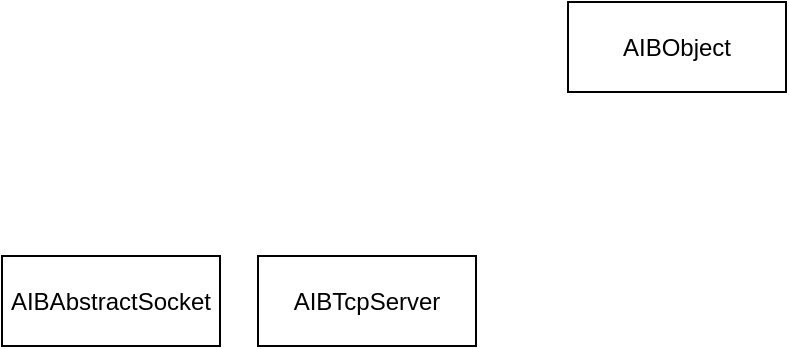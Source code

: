 <mxfile version="22.1.5" type="github">
  <diagram name="aloneisbestes_net" id="gqIzQoZbnaUB3xAkek2J">
    <mxGraphModel dx="1834" dy="345" grid="0" gridSize="10" guides="1" tooltips="1" connect="1" arrows="1" fold="1" page="0" pageScale="1" pageWidth="827" pageHeight="1169" math="0" shadow="0">
      <root>
        <mxCell id="0" />
        <mxCell id="1" parent="0" />
        <mxCell id="Z-br_Cgl0osoN-3U4cSw-1" value="AIBObject" style="rounded=0;whiteSpace=wrap;html=1;" vertex="1" parent="1">
          <mxGeometry x="152" y="431" width="109" height="45" as="geometry" />
        </mxCell>
        <mxCell id="Z-br_Cgl0osoN-3U4cSw-2" value="AIBAbstractSocket" style="rounded=0;whiteSpace=wrap;html=1;" vertex="1" parent="1">
          <mxGeometry x="-131" y="558" width="109" height="45" as="geometry" />
        </mxCell>
        <mxCell id="Z-br_Cgl0osoN-3U4cSw-3" value="AIBTcpServer" style="rounded=0;whiteSpace=wrap;html=1;" vertex="1" parent="1">
          <mxGeometry x="-3" y="558" width="109" height="45" as="geometry" />
        </mxCell>
      </root>
    </mxGraphModel>
  </diagram>
</mxfile>
